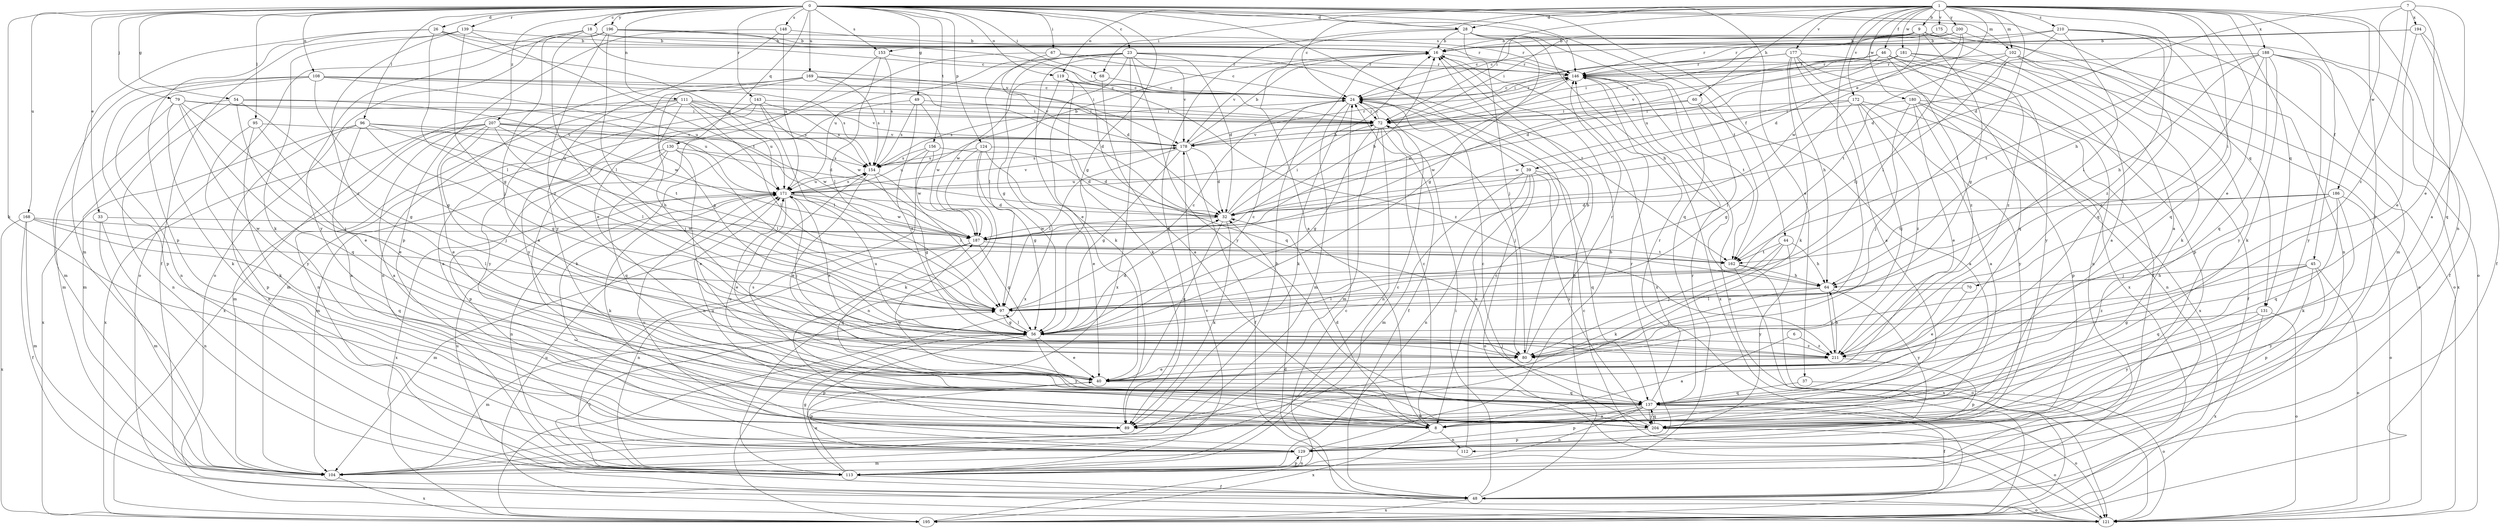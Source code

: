 strict digraph  {
0;
1;
6;
7;
8;
9;
16;
18;
23;
24;
26;
28;
32;
33;
37;
39;
40;
44;
45;
46;
48;
49;
54;
56;
60;
64;
67;
68;
70;
72;
79;
80;
89;
95;
96;
97;
102;
104;
108;
111;
112;
113;
119;
121;
124;
129;
130;
131;
137;
139;
143;
146;
148;
153;
154;
156;
162;
168;
169;
171;
172;
175;
177;
178;
180;
181;
186;
187;
188;
194;
195;
196;
200;
204;
207;
210;
211;
0 -> 18  [label=c];
0 -> 23  [label=c];
0 -> 26  [label=d];
0 -> 28  [label=d];
0 -> 33  [label=e];
0 -> 37  [label=e];
0 -> 39  [label=e];
0 -> 44  [label=f];
0 -> 49  [label=g];
0 -> 54  [label=g];
0 -> 56  [label=g];
0 -> 67  [label=i];
0 -> 68  [label=i];
0 -> 79  [label=j];
0 -> 89  [label=k];
0 -> 95  [label=l];
0 -> 96  [label=l];
0 -> 102  [label=m];
0 -> 108  [label=n];
0 -> 111  [label=n];
0 -> 119  [label=o];
0 -> 124  [label=p];
0 -> 130  [label=q];
0 -> 131  [label=q];
0 -> 139  [label=r];
0 -> 143  [label=r];
0 -> 146  [label=r];
0 -> 148  [label=s];
0 -> 153  [label=s];
0 -> 156  [label=t];
0 -> 162  [label=t];
0 -> 168  [label=u];
0 -> 169  [label=u];
0 -> 196  [label=y];
0 -> 207  [label=z];
1 -> 9  [label=b];
1 -> 24  [label=c];
1 -> 28  [label=d];
1 -> 39  [label=e];
1 -> 40  [label=e];
1 -> 45  [label=f];
1 -> 46  [label=f];
1 -> 60  [label=h];
1 -> 64  [label=h];
1 -> 68  [label=i];
1 -> 70  [label=i];
1 -> 72  [label=i];
1 -> 80  [label=j];
1 -> 97  [label=l];
1 -> 102  [label=m];
1 -> 112  [label=n];
1 -> 119  [label=o];
1 -> 131  [label=q];
1 -> 172  [label=v];
1 -> 175  [label=v];
1 -> 177  [label=v];
1 -> 180  [label=w];
1 -> 181  [label=w];
1 -> 188  [label=x];
1 -> 200  [label=y];
1 -> 204  [label=y];
1 -> 210  [label=z];
6 -> 8  [label=a];
6 -> 211  [label=z];
7 -> 8  [label=a];
7 -> 32  [label=d];
7 -> 40  [label=e];
7 -> 186  [label=w];
7 -> 194  [label=x];
7 -> 211  [label=z];
8 -> 24  [label=c];
8 -> 32  [label=d];
8 -> 112  [label=n];
8 -> 171  [label=u];
8 -> 195  [label=x];
9 -> 8  [label=a];
9 -> 16  [label=b];
9 -> 24  [label=c];
9 -> 56  [label=g];
9 -> 72  [label=i];
9 -> 121  [label=o];
9 -> 153  [label=s];
9 -> 187  [label=w];
16 -> 146  [label=r];
16 -> 178  [label=v];
16 -> 195  [label=x];
18 -> 16  [label=b];
18 -> 97  [label=l];
18 -> 121  [label=o];
18 -> 146  [label=r];
18 -> 178  [label=v];
18 -> 204  [label=y];
23 -> 32  [label=d];
23 -> 40  [label=e];
23 -> 56  [label=g];
23 -> 89  [label=k];
23 -> 97  [label=l];
23 -> 146  [label=r];
23 -> 162  [label=t];
23 -> 171  [label=u];
23 -> 178  [label=v];
23 -> 195  [label=x];
23 -> 204  [label=y];
24 -> 72  [label=i];
24 -> 89  [label=k];
24 -> 104  [label=m];
24 -> 146  [label=r];
24 -> 154  [label=s];
26 -> 16  [label=b];
26 -> 24  [label=c];
26 -> 97  [label=l];
26 -> 104  [label=m];
26 -> 129  [label=p];
26 -> 171  [label=u];
28 -> 8  [label=a];
28 -> 16  [label=b];
28 -> 56  [label=g];
28 -> 64  [label=h];
28 -> 80  [label=j];
28 -> 89  [label=k];
28 -> 137  [label=q];
32 -> 16  [label=b];
32 -> 40  [label=e];
32 -> 72  [label=i];
32 -> 89  [label=k];
32 -> 187  [label=w];
33 -> 104  [label=m];
33 -> 113  [label=n];
33 -> 187  [label=w];
37 -> 121  [label=o];
37 -> 137  [label=q];
39 -> 8  [label=a];
39 -> 104  [label=m];
39 -> 113  [label=n];
39 -> 121  [label=o];
39 -> 137  [label=q];
39 -> 171  [label=u];
39 -> 204  [label=y];
40 -> 129  [label=p];
40 -> 137  [label=q];
44 -> 64  [label=h];
44 -> 80  [label=j];
44 -> 89  [label=k];
44 -> 162  [label=t];
44 -> 204  [label=y];
45 -> 64  [label=h];
45 -> 121  [label=o];
45 -> 129  [label=p];
45 -> 137  [label=q];
45 -> 204  [label=y];
45 -> 211  [label=z];
46 -> 24  [label=c];
46 -> 32  [label=d];
46 -> 72  [label=i];
46 -> 129  [label=p];
46 -> 137  [label=q];
46 -> 146  [label=r];
46 -> 204  [label=y];
46 -> 211  [label=z];
48 -> 16  [label=b];
48 -> 72  [label=i];
48 -> 97  [label=l];
48 -> 121  [label=o];
48 -> 171  [label=u];
48 -> 195  [label=x];
49 -> 72  [label=i];
49 -> 89  [label=k];
49 -> 154  [label=s];
49 -> 187  [label=w];
49 -> 211  [label=z];
54 -> 40  [label=e];
54 -> 56  [label=g];
54 -> 72  [label=i];
54 -> 104  [label=m];
54 -> 113  [label=n];
54 -> 187  [label=w];
56 -> 24  [label=c];
56 -> 32  [label=d];
56 -> 40  [label=e];
56 -> 80  [label=j];
56 -> 97  [label=l];
56 -> 104  [label=m];
56 -> 129  [label=p];
56 -> 171  [label=u];
56 -> 204  [label=y];
56 -> 211  [label=z];
60 -> 8  [label=a];
60 -> 72  [label=i];
60 -> 97  [label=l];
60 -> 187  [label=w];
64 -> 80  [label=j];
64 -> 97  [label=l];
64 -> 204  [label=y];
64 -> 211  [label=z];
67 -> 24  [label=c];
67 -> 32  [label=d];
67 -> 40  [label=e];
67 -> 146  [label=r];
68 -> 8  [label=a];
68 -> 24  [label=c];
68 -> 187  [label=w];
70 -> 40  [label=e];
70 -> 97  [label=l];
72 -> 24  [label=c];
72 -> 48  [label=f];
72 -> 56  [label=g];
72 -> 80  [label=j];
72 -> 104  [label=m];
72 -> 113  [label=n];
72 -> 178  [label=v];
79 -> 72  [label=i];
79 -> 80  [label=j];
79 -> 89  [label=k];
79 -> 104  [label=m];
79 -> 137  [label=q];
79 -> 171  [label=u];
79 -> 204  [label=y];
80 -> 16  [label=b];
80 -> 146  [label=r];
95 -> 40  [label=e];
95 -> 89  [label=k];
95 -> 129  [label=p];
95 -> 178  [label=v];
96 -> 8  [label=a];
96 -> 56  [label=g];
96 -> 64  [label=h];
96 -> 113  [label=n];
96 -> 171  [label=u];
96 -> 178  [label=v];
96 -> 195  [label=x];
97 -> 24  [label=c];
97 -> 56  [label=g];
102 -> 89  [label=k];
102 -> 97  [label=l];
102 -> 121  [label=o];
102 -> 146  [label=r];
102 -> 162  [label=t];
102 -> 204  [label=y];
104 -> 16  [label=b];
104 -> 195  [label=x];
108 -> 24  [label=c];
108 -> 56  [label=g];
108 -> 72  [label=i];
108 -> 104  [label=m];
108 -> 113  [label=n];
108 -> 129  [label=p];
108 -> 154  [label=s];
108 -> 171  [label=u];
111 -> 72  [label=i];
111 -> 80  [label=j];
111 -> 97  [label=l];
111 -> 113  [label=n];
111 -> 154  [label=s];
111 -> 171  [label=u];
111 -> 178  [label=v];
111 -> 195  [label=x];
111 -> 204  [label=y];
112 -> 24  [label=c];
112 -> 171  [label=u];
113 -> 24  [label=c];
113 -> 40  [label=e];
113 -> 48  [label=f];
113 -> 56  [label=g];
113 -> 129  [label=p];
113 -> 146  [label=r];
113 -> 178  [label=v];
119 -> 24  [label=c];
119 -> 89  [label=k];
119 -> 137  [label=q];
119 -> 195  [label=x];
119 -> 211  [label=z];
121 -> 24  [label=c];
121 -> 32  [label=d];
121 -> 171  [label=u];
124 -> 32  [label=d];
124 -> 40  [label=e];
124 -> 56  [label=g];
124 -> 89  [label=k];
124 -> 113  [label=n];
124 -> 154  [label=s];
129 -> 16  [label=b];
129 -> 104  [label=m];
129 -> 113  [label=n];
129 -> 146  [label=r];
130 -> 40  [label=e];
130 -> 97  [label=l];
130 -> 104  [label=m];
130 -> 129  [label=p];
130 -> 137  [label=q];
130 -> 154  [label=s];
131 -> 56  [label=g];
131 -> 121  [label=o];
131 -> 195  [label=x];
131 -> 204  [label=y];
137 -> 8  [label=a];
137 -> 48  [label=f];
137 -> 89  [label=k];
137 -> 113  [label=n];
137 -> 121  [label=o];
137 -> 129  [label=p];
137 -> 146  [label=r];
137 -> 154  [label=s];
137 -> 171  [label=u];
137 -> 187  [label=w];
137 -> 204  [label=y];
139 -> 16  [label=b];
139 -> 48  [label=f];
139 -> 56  [label=g];
139 -> 89  [label=k];
139 -> 162  [label=t];
139 -> 211  [label=z];
143 -> 8  [label=a];
143 -> 72  [label=i];
143 -> 97  [label=l];
143 -> 104  [label=m];
143 -> 154  [label=s];
143 -> 187  [label=w];
146 -> 24  [label=c];
146 -> 121  [label=o];
146 -> 162  [label=t];
146 -> 187  [label=w];
146 -> 195  [label=x];
148 -> 16  [label=b];
148 -> 129  [label=p];
148 -> 171  [label=u];
148 -> 204  [label=y];
153 -> 8  [label=a];
153 -> 97  [label=l];
153 -> 146  [label=r];
153 -> 154  [label=s];
154 -> 16  [label=b];
154 -> 40  [label=e];
154 -> 56  [label=g];
154 -> 97  [label=l];
154 -> 171  [label=u];
156 -> 32  [label=d];
156 -> 113  [label=n];
156 -> 154  [label=s];
156 -> 171  [label=u];
156 -> 187  [label=w];
162 -> 64  [label=h];
162 -> 121  [label=o];
162 -> 195  [label=x];
168 -> 48  [label=f];
168 -> 97  [label=l];
168 -> 104  [label=m];
168 -> 137  [label=q];
168 -> 187  [label=w];
168 -> 195  [label=x];
169 -> 24  [label=c];
169 -> 32  [label=d];
169 -> 56  [label=g];
169 -> 113  [label=n];
169 -> 154  [label=s];
169 -> 178  [label=v];
169 -> 204  [label=y];
171 -> 32  [label=d];
171 -> 40  [label=e];
171 -> 80  [label=j];
171 -> 89  [label=k];
171 -> 113  [label=n];
171 -> 154  [label=s];
171 -> 178  [label=v];
171 -> 187  [label=w];
171 -> 195  [label=x];
171 -> 211  [label=z];
172 -> 8  [label=a];
172 -> 56  [label=g];
172 -> 72  [label=i];
172 -> 80  [label=j];
172 -> 187  [label=w];
172 -> 195  [label=x];
172 -> 211  [label=z];
175 -> 16  [label=b];
175 -> 113  [label=n];
175 -> 178  [label=v];
177 -> 8  [label=a];
177 -> 48  [label=f];
177 -> 64  [label=h];
177 -> 72  [label=i];
177 -> 89  [label=k];
177 -> 113  [label=n];
177 -> 146  [label=r];
177 -> 195  [label=x];
178 -> 16  [label=b];
178 -> 32  [label=d];
178 -> 48  [label=f];
178 -> 56  [label=g];
178 -> 97  [label=l];
178 -> 146  [label=r];
178 -> 154  [label=s];
180 -> 40  [label=e];
180 -> 48  [label=f];
180 -> 72  [label=i];
180 -> 80  [label=j];
180 -> 113  [label=n];
180 -> 129  [label=p];
180 -> 204  [label=y];
181 -> 8  [label=a];
181 -> 121  [label=o];
181 -> 146  [label=r];
181 -> 171  [label=u];
181 -> 178  [label=v];
181 -> 211  [label=z];
186 -> 32  [label=d];
186 -> 80  [label=j];
186 -> 89  [label=k];
186 -> 121  [label=o];
186 -> 137  [label=q];
186 -> 162  [label=t];
187 -> 16  [label=b];
187 -> 56  [label=g];
187 -> 104  [label=m];
187 -> 113  [label=n];
187 -> 137  [label=q];
187 -> 162  [label=t];
188 -> 48  [label=f];
188 -> 64  [label=h];
188 -> 89  [label=k];
188 -> 137  [label=q];
188 -> 146  [label=r];
188 -> 162  [label=t];
188 -> 195  [label=x];
188 -> 204  [label=y];
188 -> 211  [label=z];
194 -> 16  [label=b];
194 -> 40  [label=e];
194 -> 48  [label=f];
194 -> 137  [label=q];
194 -> 146  [label=r];
195 -> 24  [label=c];
196 -> 16  [label=b];
196 -> 72  [label=i];
196 -> 80  [label=j];
196 -> 97  [label=l];
196 -> 121  [label=o];
196 -> 146  [label=r];
196 -> 211  [label=z];
200 -> 16  [label=b];
200 -> 24  [label=c];
200 -> 32  [label=d];
200 -> 97  [label=l];
200 -> 137  [label=q];
200 -> 178  [label=v];
204 -> 24  [label=c];
204 -> 121  [label=o];
204 -> 129  [label=p];
204 -> 137  [label=q];
207 -> 8  [label=a];
207 -> 32  [label=d];
207 -> 40  [label=e];
207 -> 80  [label=j];
207 -> 97  [label=l];
207 -> 104  [label=m];
207 -> 162  [label=t];
207 -> 178  [label=v];
207 -> 187  [label=w];
207 -> 195  [label=x];
210 -> 16  [label=b];
210 -> 32  [label=d];
210 -> 97  [label=l];
210 -> 104  [label=m];
210 -> 137  [label=q];
210 -> 146  [label=r];
210 -> 211  [label=z];
211 -> 40  [label=e];
211 -> 64  [label=h];
211 -> 129  [label=p];
}
